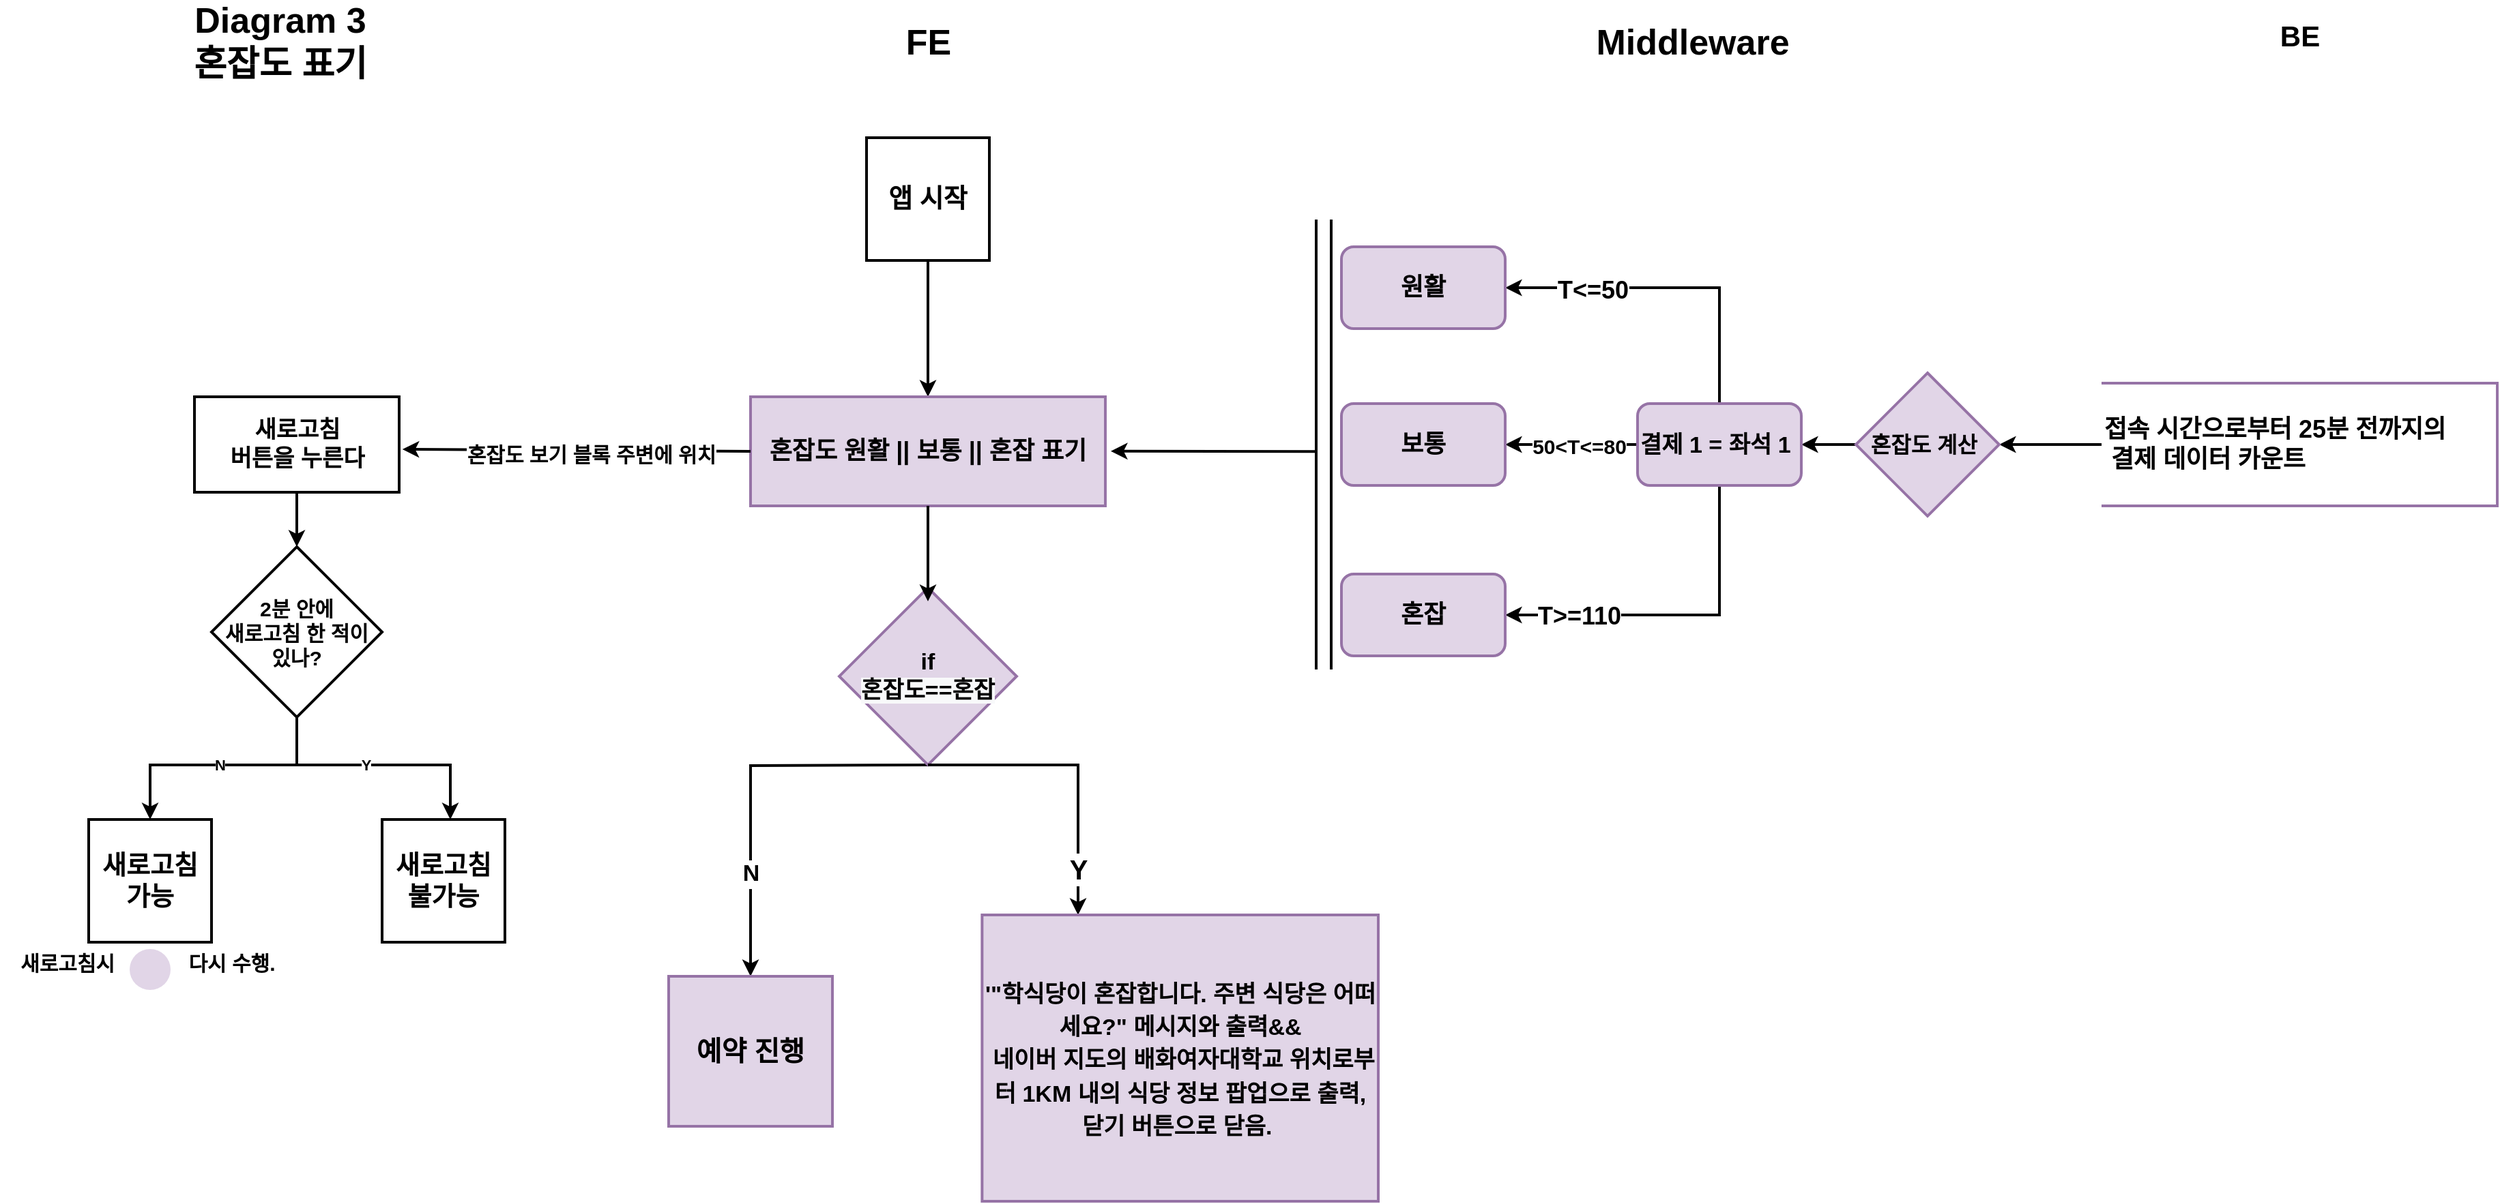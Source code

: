 <mxfile version="17.4.5" type="github"><diagram id="P2p0oBx2-Zrt3YejjK2D" name="Page-1"><mxGraphModel dx="3015" dy="1172" grid="1" gridSize="10" guides="1" tooltips="1" connect="1" arrows="1" fold="1" page="1" pageScale="1" pageWidth="827" pageHeight="1169" math="0" shadow="0"><root><mxCell id="0"/><mxCell id="1" parent="0"/><mxCell id="ItUZ5gXeRA-rxZpXjLuS-5" value="&lt;span&gt;&lt;font style=&quot;font-size: 26px&quot;&gt;FE&lt;/font&gt;&lt;/span&gt;" style="text;html=1;align=center;verticalAlign=middle;resizable=0;points=[];autosize=1;strokeColor=none;fillColor=none;fontSize=13;strokeWidth=2;fontStyle=1" parent="1" vertex="1"><mxGeometry x="275" y="65" width="50" height="30" as="geometry"/></mxCell><mxCell id="ItUZ5gXeRA-rxZpXjLuS-7" value="&lt;span&gt;&lt;font style=&quot;font-size: 26px&quot;&gt;Middleware&lt;/font&gt;&lt;/span&gt;" style="text;html=1;align=center;verticalAlign=middle;resizable=0;points=[];autosize=1;strokeColor=none;fillColor=none;fontSize=13;strokeWidth=2;fontStyle=1" parent="1" vertex="1"><mxGeometry x="780" y="65" width="160" height="30" as="geometry"/></mxCell><mxCell id="ItUZ5gXeRA-rxZpXjLuS-8" value="&lt;span style=&quot;font-size: 21px&quot;&gt;&lt;span&gt;BE&lt;/span&gt;&lt;/span&gt;" style="text;html=1;align=center;verticalAlign=middle;resizable=0;points=[];autosize=1;strokeColor=none;fillColor=none;fontSize=13;strokeWidth=2;fontStyle=1" parent="1" vertex="1"><mxGeometry x="1285" y="65" width="40" height="20" as="geometry"/></mxCell><mxCell id="ItUZ5gXeRA-rxZpXjLuS-9" value="&lt;font style=&quot;font-size: 26px&quot;&gt;&lt;span&gt;Diagram 3&lt;/span&gt;&lt;br&gt;혼잡도 표기&lt;/font&gt;" style="text;html=1;align=center;verticalAlign=middle;resizable=0;points=[];autosize=1;strokeColor=none;fillColor=none;fontSize=13;strokeWidth=2;fontStyle=1" parent="1" vertex="1"><mxGeometry x="-250" y="55" width="150" height="50" as="geometry"/></mxCell><mxCell id="5ZufR8L_uZRkJ8xwW3Mr-2" value="" style="edgeStyle=orthogonalEdgeStyle;rounded=0;orthogonalLoop=1;jettySize=auto;html=1;fontSize=26;strokeWidth=2;fontStyle=1" edge="1" parent="1" source="IUjfA274XiTZ8R5IMJOk-2" target="5ZufR8L_uZRkJ8xwW3Mr-1"><mxGeometry relative="1" as="geometry"><Array as="points"><mxPoint x="300" y="270"/><mxPoint x="300" y="270"/></Array></mxGeometry></mxCell><mxCell id="IUjfA274XiTZ8R5IMJOk-2" value="&lt;span&gt;앱 시작&lt;/span&gt;" style="whiteSpace=wrap;html=1;aspect=fixed;fontSize=19;strokeWidth=2;fontStyle=1" parent="1" vertex="1"><mxGeometry x="255" y="150" width="90" height="90" as="geometry"/></mxCell><mxCell id="IUjfA274XiTZ8R5IMJOk-9" value="N" style="edgeStyle=orthogonalEdgeStyle;rounded=0;orthogonalLoop=1;jettySize=auto;html=1;exitX=0.5;exitY=1;exitDx=0;exitDy=0;entryX=0.5;entryY=0;entryDx=0;entryDy=0;strokeWidth=2;fontStyle=1" parent="1" source="IUjfA274XiTZ8R5IMJOk-6" target="IUjfA274XiTZ8R5IMJOk-11" edge="1"><mxGeometry relative="1" as="geometry"><mxPoint x="-31.143" y="465" as="targetPoint"/><Array as="points"><mxPoint x="-163" y="610"/><mxPoint x="-270" y="610"/></Array></mxGeometry></mxCell><mxCell id="IUjfA274XiTZ8R5IMJOk-10" value="Y" style="edgeStyle=orthogonalEdgeStyle;rounded=0;orthogonalLoop=1;jettySize=auto;html=1;exitX=0.5;exitY=1;exitDx=0;exitDy=0;strokeWidth=2;fontStyle=1" parent="1" source="IUjfA274XiTZ8R5IMJOk-6" target="IUjfA274XiTZ8R5IMJOk-14" edge="1"><mxGeometry x="-0.091" relative="1" as="geometry"><mxPoint x="79" y="465" as="targetPoint"/><mxPoint as="offset"/><Array as="points"><mxPoint x="-50" y="610"/></Array></mxGeometry></mxCell><mxCell id="IUjfA274XiTZ8R5IMJOk-6" value="&lt;font style=&quot;font-size: 15px&quot;&gt;2분 안에&lt;br&gt;새로고침 한 적이 &lt;br&gt;있나?&lt;/font&gt;" style="rhombus;whiteSpace=wrap;html=1;strokeWidth=2;fontStyle=1" parent="1" vertex="1"><mxGeometry x="-225" y="450" width="125" height="125" as="geometry"/></mxCell><mxCell id="IUjfA274XiTZ8R5IMJOk-11" value="&lt;font style=&quot;font-size: 19px&quot;&gt;새로고침 가능&lt;br&gt;&lt;/font&gt;" style="whiteSpace=wrap;html=1;aspect=fixed;fontSize=19;strokeWidth=2;fontStyle=1" parent="1" vertex="1"><mxGeometry x="-315" y="650" width="90" height="90" as="geometry"/></mxCell><mxCell id="IUjfA274XiTZ8R5IMJOk-14" value="&lt;font style=&quot;font-size: 19px&quot;&gt;새로고침 불가능&lt;br&gt;&lt;/font&gt;" style="whiteSpace=wrap;html=1;aspect=fixed;fontSize=19;strokeWidth=2;fontStyle=1" parent="1" vertex="1"><mxGeometry x="-100" y="650" width="90" height="90" as="geometry"/></mxCell><mxCell id="IUjfA274XiTZ8R5IMJOk-19" value="N" style="edgeStyle=orthogonalEdgeStyle;rounded=0;orthogonalLoop=1;jettySize=auto;html=1;fontSize=17;strokeWidth=2;fontStyle=1" parent="1" target="IUjfA274XiTZ8R5IMJOk-20" edge="1"><mxGeometry x="0.474" relative="1" as="geometry"><mxPoint x="690" y="485" as="targetPoint"/><mxPoint x="300" y="610.0" as="sourcePoint"/><mxPoint as="offset"/></mxGeometry></mxCell><mxCell id="IUjfA274XiTZ8R5IMJOk-20" value="&lt;font style=&quot;font-size: 20px&quot;&gt;예약 진행&lt;/font&gt;" style="rounded=0;whiteSpace=wrap;html=1;shadow=0;glass=0;sketch=0;fontSize=17;strokeWidth=2;fontStyle=1;fillColor=#e1d5e7;strokeColor=#9673a6;" parent="1" vertex="1"><mxGeometry x="110" y="765" width="120" height="110" as="geometry"/></mxCell><mxCell id="5ZufR8L_uZRkJ8xwW3Mr-1" value="&lt;font style=&quot;font-size: 18px&quot;&gt;혼잡도 원활 || 보통 || 혼잡 표기&lt;/font&gt;" style="whiteSpace=wrap;html=1;fontSize=19;strokeWidth=2;fontStyle=1;fillColor=#e1d5e7;strokeColor=#9673a6;" vertex="1" parent="1"><mxGeometry x="170" y="340" width="260" height="80" as="geometry"/></mxCell><mxCell id="5ZufR8L_uZRkJ8xwW3Mr-3" value="&lt;font style=&quot;font-size: 17px&quot;&gt;&lt;span&gt;if&lt;br&gt;&lt;/span&gt;&lt;/font&gt;&lt;span style=&quot;color: rgb(0 , 0 , 0) ; font-family: &amp;quot;helvetica&amp;quot; ; font-style: normal ; letter-spacing: normal ; text-align: center ; text-indent: 0px ; text-transform: none ; word-spacing: 0px ; background-color: rgb(248 , 249 , 250) ; display: inline ; float: none ; font-size: 17px&quot;&gt;&lt;font style=&quot;font-size: 17px&quot;&gt;&lt;span&gt;혼잡도==혼잡&lt;/span&gt;&lt;/font&gt;&lt;br&gt;&lt;/span&gt;" style="rhombus;whiteSpace=wrap;html=1;shadow=0;glass=0;sketch=0;strokeWidth=2;fontStyle=1;fillColor=#e1d5e7;strokeColor=#9673a6;" vertex="1" parent="1"><mxGeometry x="235" y="480" width="130" height="130" as="geometry"/></mxCell><mxCell id="5ZufR8L_uZRkJ8xwW3Mr-7" value="" style="edgeStyle=orthogonalEdgeStyle;rounded=0;orthogonalLoop=1;jettySize=auto;html=1;fontSize=18;strokeWidth=2;fontStyle=1" edge="1" parent="1" source="5ZufR8L_uZRkJ8xwW3Mr-5" target="5ZufR8L_uZRkJ8xwW3Mr-6"><mxGeometry relative="1" as="geometry"/></mxCell><mxCell id="5ZufR8L_uZRkJ8xwW3Mr-5" value="&lt;span&gt;접속 시간으로부터 25분 전까지의&lt;br&gt;&amp;nbsp;결제 데이터 카운트&amp;nbsp;&lt;/span&gt;" style="strokeWidth=2;html=1;shape=mxgraph.flowchart.annotation_1;align=left;pointerEvents=1;fontSize=18;direction=west;fontStyle=1;fillColor=#e1d5e7;strokeColor=#9673a6;" vertex="1" parent="1"><mxGeometry x="1160" y="330" width="290" height="90" as="geometry"/></mxCell><mxCell id="5ZufR8L_uZRkJ8xwW3Mr-13" value="" style="edgeStyle=orthogonalEdgeStyle;rounded=0;orthogonalLoop=1;jettySize=auto;html=1;fontSize=15;strokeWidth=2;fontStyle=1" edge="1" parent="1" source="5ZufR8L_uZRkJ8xwW3Mr-6" target="5ZufR8L_uZRkJ8xwW3Mr-12"><mxGeometry relative="1" as="geometry"/></mxCell><mxCell id="5ZufR8L_uZRkJ8xwW3Mr-6" value="&lt;font style=&quot;font-size: 16px&quot;&gt;&lt;span&gt;&amp;nbsp; 혼잡도 계산&lt;/span&gt;&lt;/font&gt;" style="rhombus;whiteSpace=wrap;html=1;fontSize=18;align=left;strokeWidth=2;fontStyle=1;fillColor=#e1d5e7;strokeColor=#9673a6;" vertex="1" parent="1"><mxGeometry x="980" y="322.5" width="105" height="105" as="geometry"/></mxCell><mxCell id="5ZufR8L_uZRkJ8xwW3Mr-15" value="" style="edgeStyle=orthogonalEdgeStyle;rounded=0;orthogonalLoop=1;jettySize=auto;html=1;fontSize=16;strokeWidth=2;fontStyle=1" edge="1" parent="1" source="5ZufR8L_uZRkJ8xwW3Mr-12" target="5ZufR8L_uZRkJ8xwW3Mr-14"><mxGeometry relative="1" as="geometry"><Array as="points"><mxPoint x="880" y="260"/></Array></mxGeometry></mxCell><mxCell id="5ZufR8L_uZRkJ8xwW3Mr-23" value="T&amp;lt;=50" style="edgeLabel;html=1;align=center;verticalAlign=middle;resizable=0;points=[];fontSize=18;fontStyle=1" vertex="1" connectable="0" parent="5ZufR8L_uZRkJ8xwW3Mr-15"><mxGeometry x="0.475" y="2" relative="1" as="geometry"><mxPoint as="offset"/></mxGeometry></mxCell><mxCell id="5ZufR8L_uZRkJ8xwW3Mr-17" value="" style="edgeStyle=orthogonalEdgeStyle;rounded=0;orthogonalLoop=1;jettySize=auto;html=1;fontSize=16;strokeWidth=2;fontStyle=1" edge="1" parent="1" source="5ZufR8L_uZRkJ8xwW3Mr-12" target="5ZufR8L_uZRkJ8xwW3Mr-16"><mxGeometry relative="1" as="geometry"/></mxCell><mxCell id="5ZufR8L_uZRkJ8xwW3Mr-19" value="" style="edgeStyle=orthogonalEdgeStyle;rounded=0;orthogonalLoop=1;jettySize=auto;html=1;fontSize=18;strokeWidth=2;entryX=1;entryY=0.5;entryDx=0;entryDy=0;fontStyle=1" edge="1" parent="1" source="5ZufR8L_uZRkJ8xwW3Mr-12" target="5ZufR8L_uZRkJ8xwW3Mr-20"><mxGeometry relative="1" as="geometry"><mxPoint x="780" y="500" as="targetPoint"/><Array as="points"><mxPoint x="880" y="500"/></Array></mxGeometry></mxCell><mxCell id="5ZufR8L_uZRkJ8xwW3Mr-12" value="&lt;font style=&quot;font-size: 17px&quot;&gt;&lt;span&gt;결제 1 = 좌석 1&lt;/span&gt;&lt;/font&gt;" style="rounded=1;whiteSpace=wrap;html=1;fontSize=18;align=left;strokeWidth=2;fontStyle=1;fillColor=#e1d5e7;strokeColor=#9673a6;" vertex="1" parent="1"><mxGeometry x="820" y="345" width="120" height="60" as="geometry"/></mxCell><mxCell id="5ZufR8L_uZRkJ8xwW3Mr-14" value="원활" style="whiteSpace=wrap;html=1;fontSize=18;align=center;rounded=1;strokeWidth=2;fontStyle=1;fillColor=#e1d5e7;strokeColor=#9673a6;" vertex="1" parent="1"><mxGeometry x="603" y="230" width="120" height="60" as="geometry"/></mxCell><mxCell id="5ZufR8L_uZRkJ8xwW3Mr-16" value="&lt;font style=&quot;font-size: 18px&quot;&gt;보통&lt;/font&gt;" style="whiteSpace=wrap;html=1;fontSize=18;align=center;rounded=1;strokeWidth=2;fontStyle=1;fillColor=#e1d5e7;strokeColor=#9673a6;" vertex="1" parent="1"><mxGeometry x="603" y="345" width="120" height="60" as="geometry"/></mxCell><mxCell id="5ZufR8L_uZRkJ8xwW3Mr-20" value="&lt;font style=&quot;font-size: 18px&quot;&gt;혼잡&lt;/font&gt;" style="whiteSpace=wrap;html=1;fontSize=18;align=center;rounded=1;strokeWidth=2;fontStyle=1;fillColor=#e1d5e7;strokeColor=#9673a6;" vertex="1" parent="1"><mxGeometry x="603" y="470" width="120" height="60" as="geometry"/></mxCell><mxCell id="5ZufR8L_uZRkJ8xwW3Mr-21" value="" style="shape=link;html=1;rounded=0;fontSize=18;strokeWidth=2;width=10;fontStyle=1" edge="1" parent="1"><mxGeometry width="100" relative="1" as="geometry"><mxPoint x="590" y="210" as="sourcePoint"/><mxPoint x="590" y="540" as="targetPoint"/></mxGeometry></mxCell><mxCell id="5ZufR8L_uZRkJ8xwW3Mr-22" value="" style="endArrow=classic;html=1;rounded=0;fontSize=18;strokeWidth=2;fontStyle=1" edge="1" parent="1"><mxGeometry width="50" height="50" relative="1" as="geometry"><mxPoint x="584" y="380.14" as="sourcePoint"/><mxPoint x="434" y="379.84" as="targetPoint"/></mxGeometry></mxCell><mxCell id="5ZufR8L_uZRkJ8xwW3Mr-24" value="T&amp;gt;=110" style="edgeLabel;html=1;align=center;verticalAlign=middle;resizable=0;points=[];fontSize=18;fontStyle=1" vertex="1" connectable="0" parent="1"><mxGeometry x="790.005" y="322.5" as="geometry"><mxPoint x="-13" y="178" as="offset"/></mxGeometry></mxCell><mxCell id="5ZufR8L_uZRkJ8xwW3Mr-25" value="&lt;font style=&quot;font-size: 15px&quot;&gt;50&amp;lt;T&amp;lt;=80&lt;/font&gt;" style="edgeLabel;html=1;align=center;verticalAlign=middle;resizable=0;points=[];fontSize=18;fontStyle=1" vertex="1" connectable="0" parent="1"><mxGeometry x="809.505" y="267" as="geometry"><mxPoint x="-33" y="109" as="offset"/></mxGeometry></mxCell><mxCell id="5ZufR8L_uZRkJ8xwW3Mr-26" value="" style="endArrow=classic;html=1;rounded=0;fontSize=16;strokeWidth=2;entryX=0.5;entryY=0.077;entryDx=0;entryDy=0;entryPerimeter=0;exitX=0.5;exitY=1;exitDx=0;exitDy=0;fontStyle=1" edge="1" parent="1" source="5ZufR8L_uZRkJ8xwW3Mr-1" target="5ZufR8L_uZRkJ8xwW3Mr-3"><mxGeometry width="50" height="50" relative="1" as="geometry"><mxPoint x="295" y="420" as="sourcePoint"/><mxPoint x="345" y="370" as="targetPoint"/></mxGeometry></mxCell><mxCell id="5ZufR8L_uZRkJ8xwW3Mr-27" value="Y" style="edgeStyle=orthogonalEdgeStyle;rounded=0;orthogonalLoop=1;jettySize=auto;html=1;fontSize=20;strokeWidth=2;fontStyle=1" edge="1" parent="1"><mxGeometry x="0.694" relative="1" as="geometry"><mxPoint x="410" y="720" as="targetPoint"/><mxPoint as="offset"/><mxPoint x="299.971" y="610.029" as="sourcePoint"/><Array as="points"><mxPoint x="390" y="610"/><mxPoint x="390" y="610"/></Array></mxGeometry></mxCell><mxCell id="5ZufR8L_uZRkJ8xwW3Mr-28" value="&lt;span style=&quot;font-size: 17px&quot;&gt;&lt;span&gt;'&quot;학식당이 혼잡합니다. 주변 식당은 어떠세요?&quot; 메시지와 출력&amp;amp;&amp;amp;&lt;br&gt;&amp;nbsp;네이버 지도의 배화여자대학교 위치로부터 1KM 내의 식당 정보 팝업으로 출력, 닫기 버튼으로 닫음.&amp;nbsp;&lt;/span&gt;&lt;/span&gt;" style="rounded=0;whiteSpace=wrap;html=1;shadow=0;glass=0;sketch=0;fontSize=20;strokeWidth=2;fontStyle=1;fillColor=#e1d5e7;strokeColor=#9673a6;" vertex="1" parent="1"><mxGeometry x="339.68" y="720" width="290.32" height="210" as="geometry"/></mxCell><mxCell id="5ZufR8L_uZRkJ8xwW3Mr-33" value="" style="edgeStyle=orthogonalEdgeStyle;rounded=0;orthogonalLoop=1;jettySize=auto;html=1;fontSize=15;strokeWidth=2;" edge="1" parent="1" source="5ZufR8L_uZRkJ8xwW3Mr-29" target="IUjfA274XiTZ8R5IMJOk-6"><mxGeometry relative="1" as="geometry"/></mxCell><mxCell id="5ZufR8L_uZRkJ8xwW3Mr-29" value="&lt;span&gt;새로고침 &lt;br&gt;버튼을 누른다&lt;/span&gt;" style="rounded=0;whiteSpace=wrap;html=1;fontSize=17;strokeWidth=2;fontStyle=1" vertex="1" parent="1"><mxGeometry x="-237.5" y="340" width="150" height="70" as="geometry"/></mxCell><mxCell id="5ZufR8L_uZRkJ8xwW3Mr-30" value="" style="endArrow=classic;html=1;rounded=0;fontSize=15;strokeWidth=2;entryX=1.016;entryY=0.55;entryDx=0;entryDy=0;entryPerimeter=0;" edge="1" parent="1" target="5ZufR8L_uZRkJ8xwW3Mr-29"><mxGeometry width="50" height="50" relative="1" as="geometry"><mxPoint x="170" y="380" as="sourcePoint"/><mxPoint x="220" y="330" as="targetPoint"/></mxGeometry></mxCell><mxCell id="5ZufR8L_uZRkJ8xwW3Mr-31" value="&lt;b&gt;혼잡도 보기 블록 주변에 위치&lt;/b&gt;" style="edgeLabel;html=1;align=center;verticalAlign=middle;resizable=0;points=[];fontSize=15;" vertex="1" connectable="0" parent="5ZufR8L_uZRkJ8xwW3Mr-30"><mxGeometry x="-0.082" y="2" relative="1" as="geometry"><mxPoint as="offset"/></mxGeometry></mxCell><mxCell id="5ZufR8L_uZRkJ8xwW3Mr-34" value="&lt;b&gt;새로고침시&amp;nbsp; &amp;nbsp; &amp;nbsp; &amp;nbsp; &amp;nbsp; &amp;nbsp; &amp;nbsp;다시 수행.&amp;nbsp;&lt;/b&gt;" style="text;html=1;align=center;verticalAlign=middle;resizable=0;points=[];autosize=1;strokeColor=none;fillColor=none;fontSize=15;" vertex="1" parent="1"><mxGeometry x="-380" y="745" width="220" height="20" as="geometry"/></mxCell><mxCell id="5ZufR8L_uZRkJ8xwW3Mr-35" value="" style="ellipse;whiteSpace=wrap;html=1;aspect=fixed;fontSize=15;strokeWidth=2;strokeColor=none;fillColor=#e1d5e7;" vertex="1" parent="1"><mxGeometry x="-285" y="745" width="30" height="30" as="geometry"/></mxCell></root></mxGraphModel></diagram></mxfile>